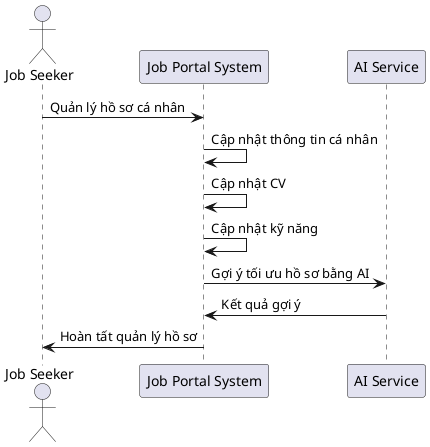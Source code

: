 @startuml
actor "Job Seeker" as JS
participant "Job Portal System" as JPS
participant "AI Service" as AI

JS -> JPS: Quản lý hồ sơ cá nhân
JPS -> JPS: Cập nhật thông tin cá nhân
JPS -> JPS: Cập nhật CV
JPS -> JPS: Cập nhật kỹ năng
JPS -> AI: Gợi ý tối ưu hồ sơ bằng AI
AI -> JPS: Kết quả gợi ý
JPS -> JS: Hoàn tất quản lý hồ sơ

@enduml
